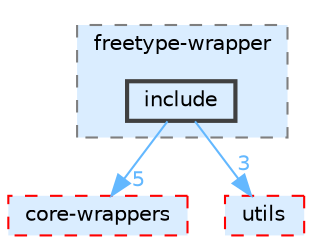 digraph "lib/core/freetype-wrapper/include"
{
 // LATEX_PDF_SIZE
  bgcolor="transparent";
  edge [fontname=Helvetica,fontsize=10,labelfontname=Helvetica,labelfontsize=10];
  node [fontname=Helvetica,fontsize=10,shape=box,height=0.2,width=0.4];
  compound=true
  subgraph clusterdir_135b809e8d250589e5289cad46453686 {
    graph [ bgcolor="#daedff", pencolor="grey50", label="freetype-wrapper", fontname=Helvetica,fontsize=10 style="filled,dashed", URL="dir_135b809e8d250589e5289cad46453686.html",tooltip=""]
  dir_bc2139ecac0bbbafb0895e940bc0f2ff [label="include", fillcolor="#daedff", color="grey25", style="filled,bold", URL="dir_bc2139ecac0bbbafb0895e940bc0f2ff.html",tooltip=""];
  }
  dir_3ba74b92108d0f2a02e3c2f0f685a4ec [label="core-wrappers", fillcolor="#daedff", color="red", style="filled,dashed", URL="dir_3ba74b92108d0f2a02e3c2f0f685a4ec.html",tooltip=""];
  dir_7424ed62543de5b0130e05639ffdcfce [label="utils", fillcolor="#daedff", color="red", style="filled,dashed", URL="dir_7424ed62543de5b0130e05639ffdcfce.html",tooltip=""];
  dir_bc2139ecac0bbbafb0895e940bc0f2ff->dir_3ba74b92108d0f2a02e3c2f0f685a4ec [headlabel="5", labeldistance=1.5 headhref="dir_000006_000001.html" color="steelblue1" fontcolor="steelblue1"];
  dir_bc2139ecac0bbbafb0895e940bc0f2ff->dir_7424ed62543de5b0130e05639ffdcfce [headlabel="3", labeldistance=1.5 headhref="dir_000006_000025.html" color="steelblue1" fontcolor="steelblue1"];
}
